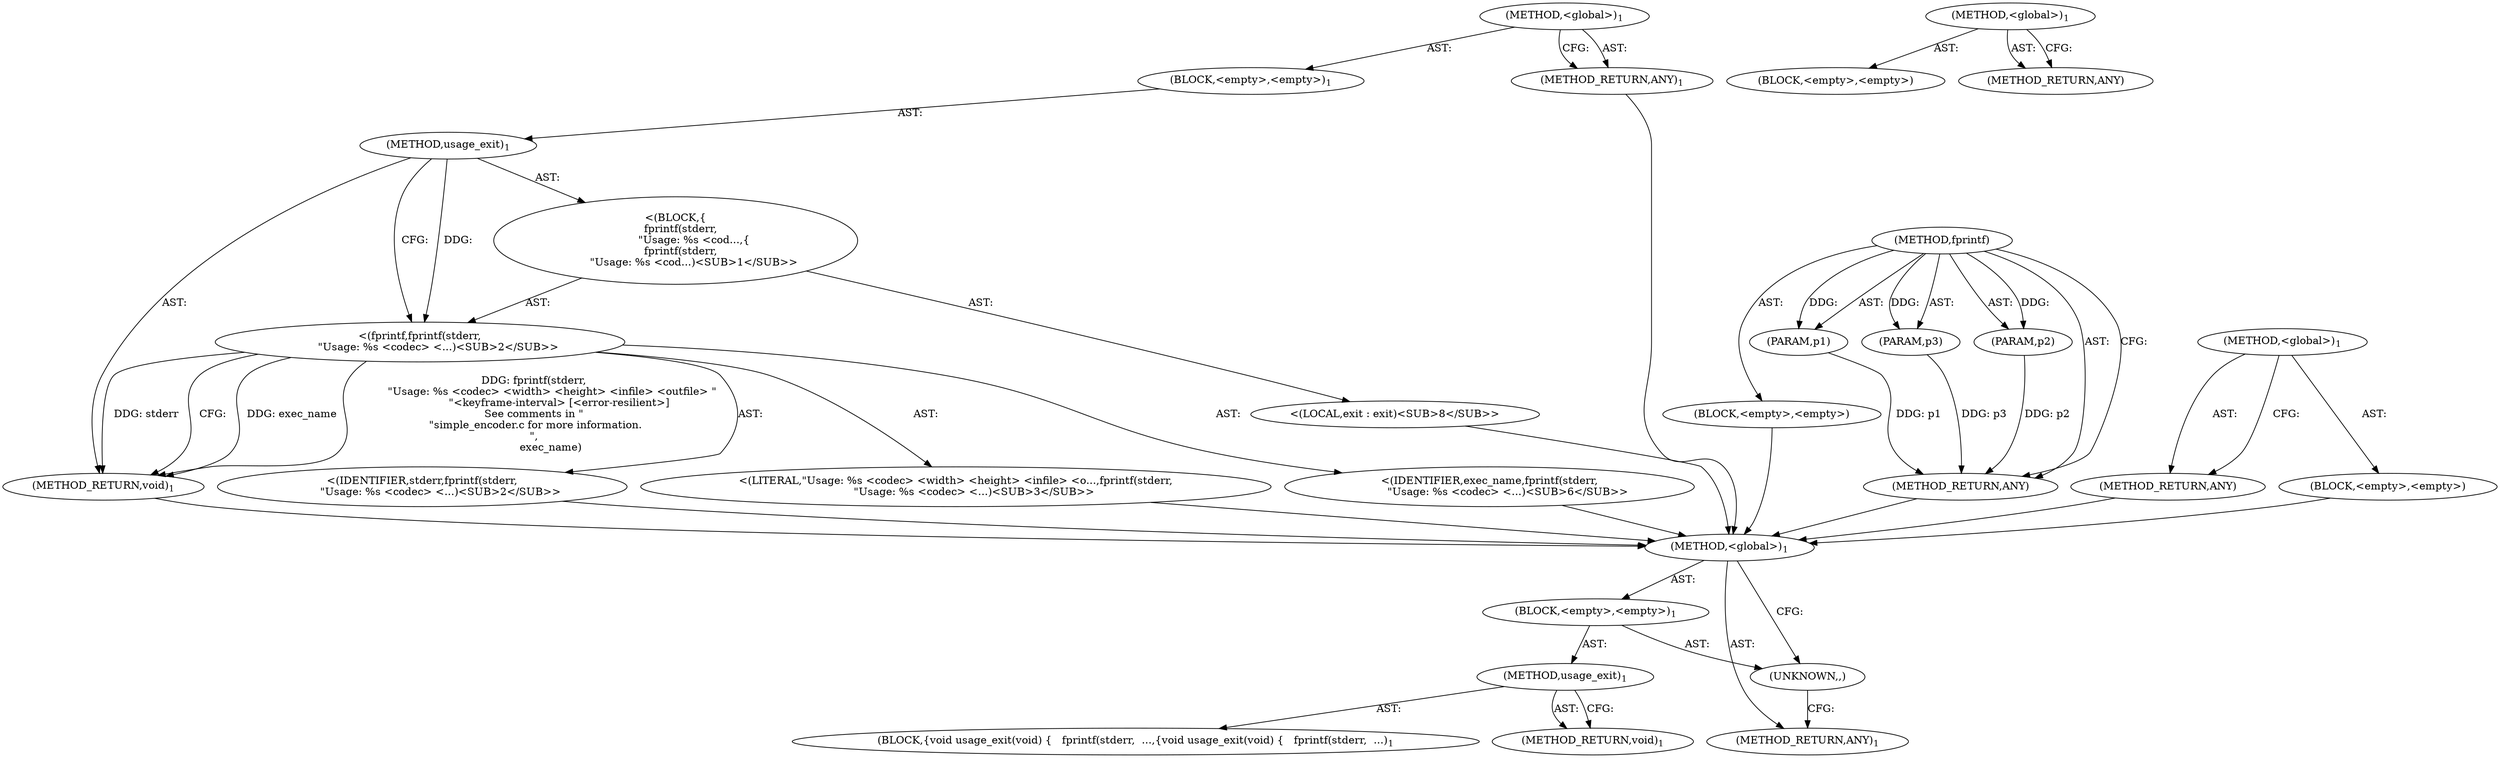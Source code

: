 digraph "&lt;global&gt;" {
vulnerable_6 [label=<(METHOD,&lt;global&gt;)<SUB>1</SUB>>];
vulnerable_7 [label=<(BLOCK,&lt;empty&gt;,&lt;empty&gt;)<SUB>1</SUB>>];
vulnerable_8 [label=<(METHOD,usage_exit)<SUB>1</SUB>>];
vulnerable_9 [label="<(BLOCK,{
   fprintf(stderr,
           &quot;Usage: %s &lt;cod...,{
   fprintf(stderr,
           &quot;Usage: %s &lt;cod...)<SUB>1</SUB>>"];
vulnerable_10 [label="<(fprintf,fprintf(stderr,
           &quot;Usage: %s &lt;codec&gt; &lt;...)<SUB>2</SUB>>"];
vulnerable_11 [label="<(IDENTIFIER,stderr,fprintf(stderr,
           &quot;Usage: %s &lt;codec&gt; &lt;...)<SUB>2</SUB>>"];
vulnerable_12 [label="<(LITERAL,&quot;Usage: %s &lt;codec&gt; &lt;width&gt; &lt;height&gt; &lt;infile&gt; &lt;o...,fprintf(stderr,
           &quot;Usage: %s &lt;codec&gt; &lt;...)<SUB>3</SUB>>"];
vulnerable_13 [label="<(IDENTIFIER,exec_name,fprintf(stderr,
           &quot;Usage: %s &lt;codec&gt; &lt;...)<SUB>6</SUB>>"];
vulnerable_14 [label="<(LOCAL,exit : exit)<SUB>8</SUB>>"];
vulnerable_15 [label=<(METHOD_RETURN,void)<SUB>1</SUB>>];
vulnerable_17 [label=<(METHOD_RETURN,ANY)<SUB>1</SUB>>];
vulnerable_34 [label=<(METHOD,fprintf)>];
vulnerable_35 [label=<(PARAM,p1)>];
vulnerable_36 [label=<(PARAM,p2)>];
vulnerable_37 [label=<(PARAM,p3)>];
vulnerable_38 [label=<(BLOCK,&lt;empty&gt;,&lt;empty&gt;)>];
vulnerable_39 [label=<(METHOD_RETURN,ANY)>];
vulnerable_28 [label=<(METHOD,&lt;global&gt;)<SUB>1</SUB>>];
vulnerable_29 [label=<(BLOCK,&lt;empty&gt;,&lt;empty&gt;)>];
vulnerable_30 [label=<(METHOD_RETURN,ANY)>];
fixed_6 [label=<(METHOD,&lt;global&gt;)<SUB>1</SUB>>];
fixed_7 [label=<(BLOCK,&lt;empty&gt;,&lt;empty&gt;)<SUB>1</SUB>>];
fixed_8 [label=<(METHOD,usage_exit)<SUB>1</SUB>>];
fixed_9 [label=<(BLOCK,{
void usage_exit(void) {
   fprintf(stderr,
  ...,{
void usage_exit(void) {
   fprintf(stderr,
  ...)<SUB>1</SUB>>];
fixed_10 [label=<(METHOD_RETURN,void)<SUB>1</SUB>>];
fixed_12 [label=<(UNKNOWN,,)>];
fixed_13 [label=<(METHOD_RETURN,ANY)<SUB>1</SUB>>];
fixed_20 [label=<(METHOD,&lt;global&gt;)<SUB>1</SUB>>];
fixed_21 [label=<(BLOCK,&lt;empty&gt;,&lt;empty&gt;)>];
fixed_22 [label=<(METHOD_RETURN,ANY)>];
vulnerable_6 -> vulnerable_7  [key=0, label="AST: "];
vulnerable_6 -> vulnerable_17  [key=0, label="AST: "];
vulnerable_6 -> vulnerable_17  [key=1, label="CFG: "];
vulnerable_7 -> vulnerable_8  [key=0, label="AST: "];
vulnerable_8 -> vulnerable_9  [key=0, label="AST: "];
vulnerable_8 -> vulnerable_15  [key=0, label="AST: "];
vulnerable_8 -> vulnerable_10  [key=0, label="CFG: "];
vulnerable_8 -> vulnerable_10  [key=1, label="DDG: "];
vulnerable_9 -> vulnerable_10  [key=0, label="AST: "];
vulnerable_9 -> vulnerable_14  [key=0, label="AST: "];
vulnerable_10 -> vulnerable_11  [key=0, label="AST: "];
vulnerable_10 -> vulnerable_12  [key=0, label="AST: "];
vulnerable_10 -> vulnerable_13  [key=0, label="AST: "];
vulnerable_10 -> vulnerable_15  [key=0, label="CFG: "];
vulnerable_10 -> vulnerable_15  [key=1, label="DDG: exec_name"];
vulnerable_10 -> vulnerable_15  [key=2, label="DDG: fprintf(stderr,
           &quot;Usage: %s &lt;codec&gt; &lt;width&gt; &lt;height&gt; &lt;infile&gt; &lt;outfile&gt; &quot;
               &quot;&lt;keyframe-interval&gt; [&lt;error-resilient&gt;]\nSee comments in &quot;
 &quot;simple_encoder.c for more information.\n&quot;,
          exec_name)"];
vulnerable_10 -> vulnerable_15  [key=3, label="DDG: stderr"];
vulnerable_11 -> fixed_6  [key=0];
vulnerable_12 -> fixed_6  [key=0];
vulnerable_13 -> fixed_6  [key=0];
vulnerable_14 -> fixed_6  [key=0];
vulnerable_15 -> fixed_6  [key=0];
vulnerable_17 -> fixed_6  [key=0];
vulnerable_34 -> vulnerable_35  [key=0, label="AST: "];
vulnerable_34 -> vulnerable_35  [key=1, label="DDG: "];
vulnerable_34 -> vulnerable_38  [key=0, label="AST: "];
vulnerable_34 -> vulnerable_36  [key=0, label="AST: "];
vulnerable_34 -> vulnerable_36  [key=1, label="DDG: "];
vulnerable_34 -> vulnerable_39  [key=0, label="AST: "];
vulnerable_34 -> vulnerable_39  [key=1, label="CFG: "];
vulnerable_34 -> vulnerable_37  [key=0, label="AST: "];
vulnerable_34 -> vulnerable_37  [key=1, label="DDG: "];
vulnerable_35 -> vulnerable_39  [key=0, label="DDG: p1"];
vulnerable_36 -> vulnerable_39  [key=0, label="DDG: p2"];
vulnerable_37 -> vulnerable_39  [key=0, label="DDG: p3"];
vulnerable_38 -> fixed_6  [key=0];
vulnerable_39 -> fixed_6  [key=0];
vulnerable_28 -> vulnerable_29  [key=0, label="AST: "];
vulnerable_28 -> vulnerable_30  [key=0, label="AST: "];
vulnerable_28 -> vulnerable_30  [key=1, label="CFG: "];
vulnerable_29 -> fixed_6  [key=0];
vulnerable_30 -> fixed_6  [key=0];
fixed_6 -> fixed_7  [key=0, label="AST: "];
fixed_6 -> fixed_13  [key=0, label="AST: "];
fixed_6 -> fixed_12  [key=0, label="CFG: "];
fixed_7 -> fixed_8  [key=0, label="AST: "];
fixed_7 -> fixed_12  [key=0, label="AST: "];
fixed_8 -> fixed_9  [key=0, label="AST: "];
fixed_8 -> fixed_10  [key=0, label="AST: "];
fixed_8 -> fixed_10  [key=1, label="CFG: "];
fixed_12 -> fixed_13  [key=0, label="CFG: "];
fixed_20 -> fixed_21  [key=0, label="AST: "];
fixed_20 -> fixed_22  [key=0, label="AST: "];
fixed_20 -> fixed_22  [key=1, label="CFG: "];
}
